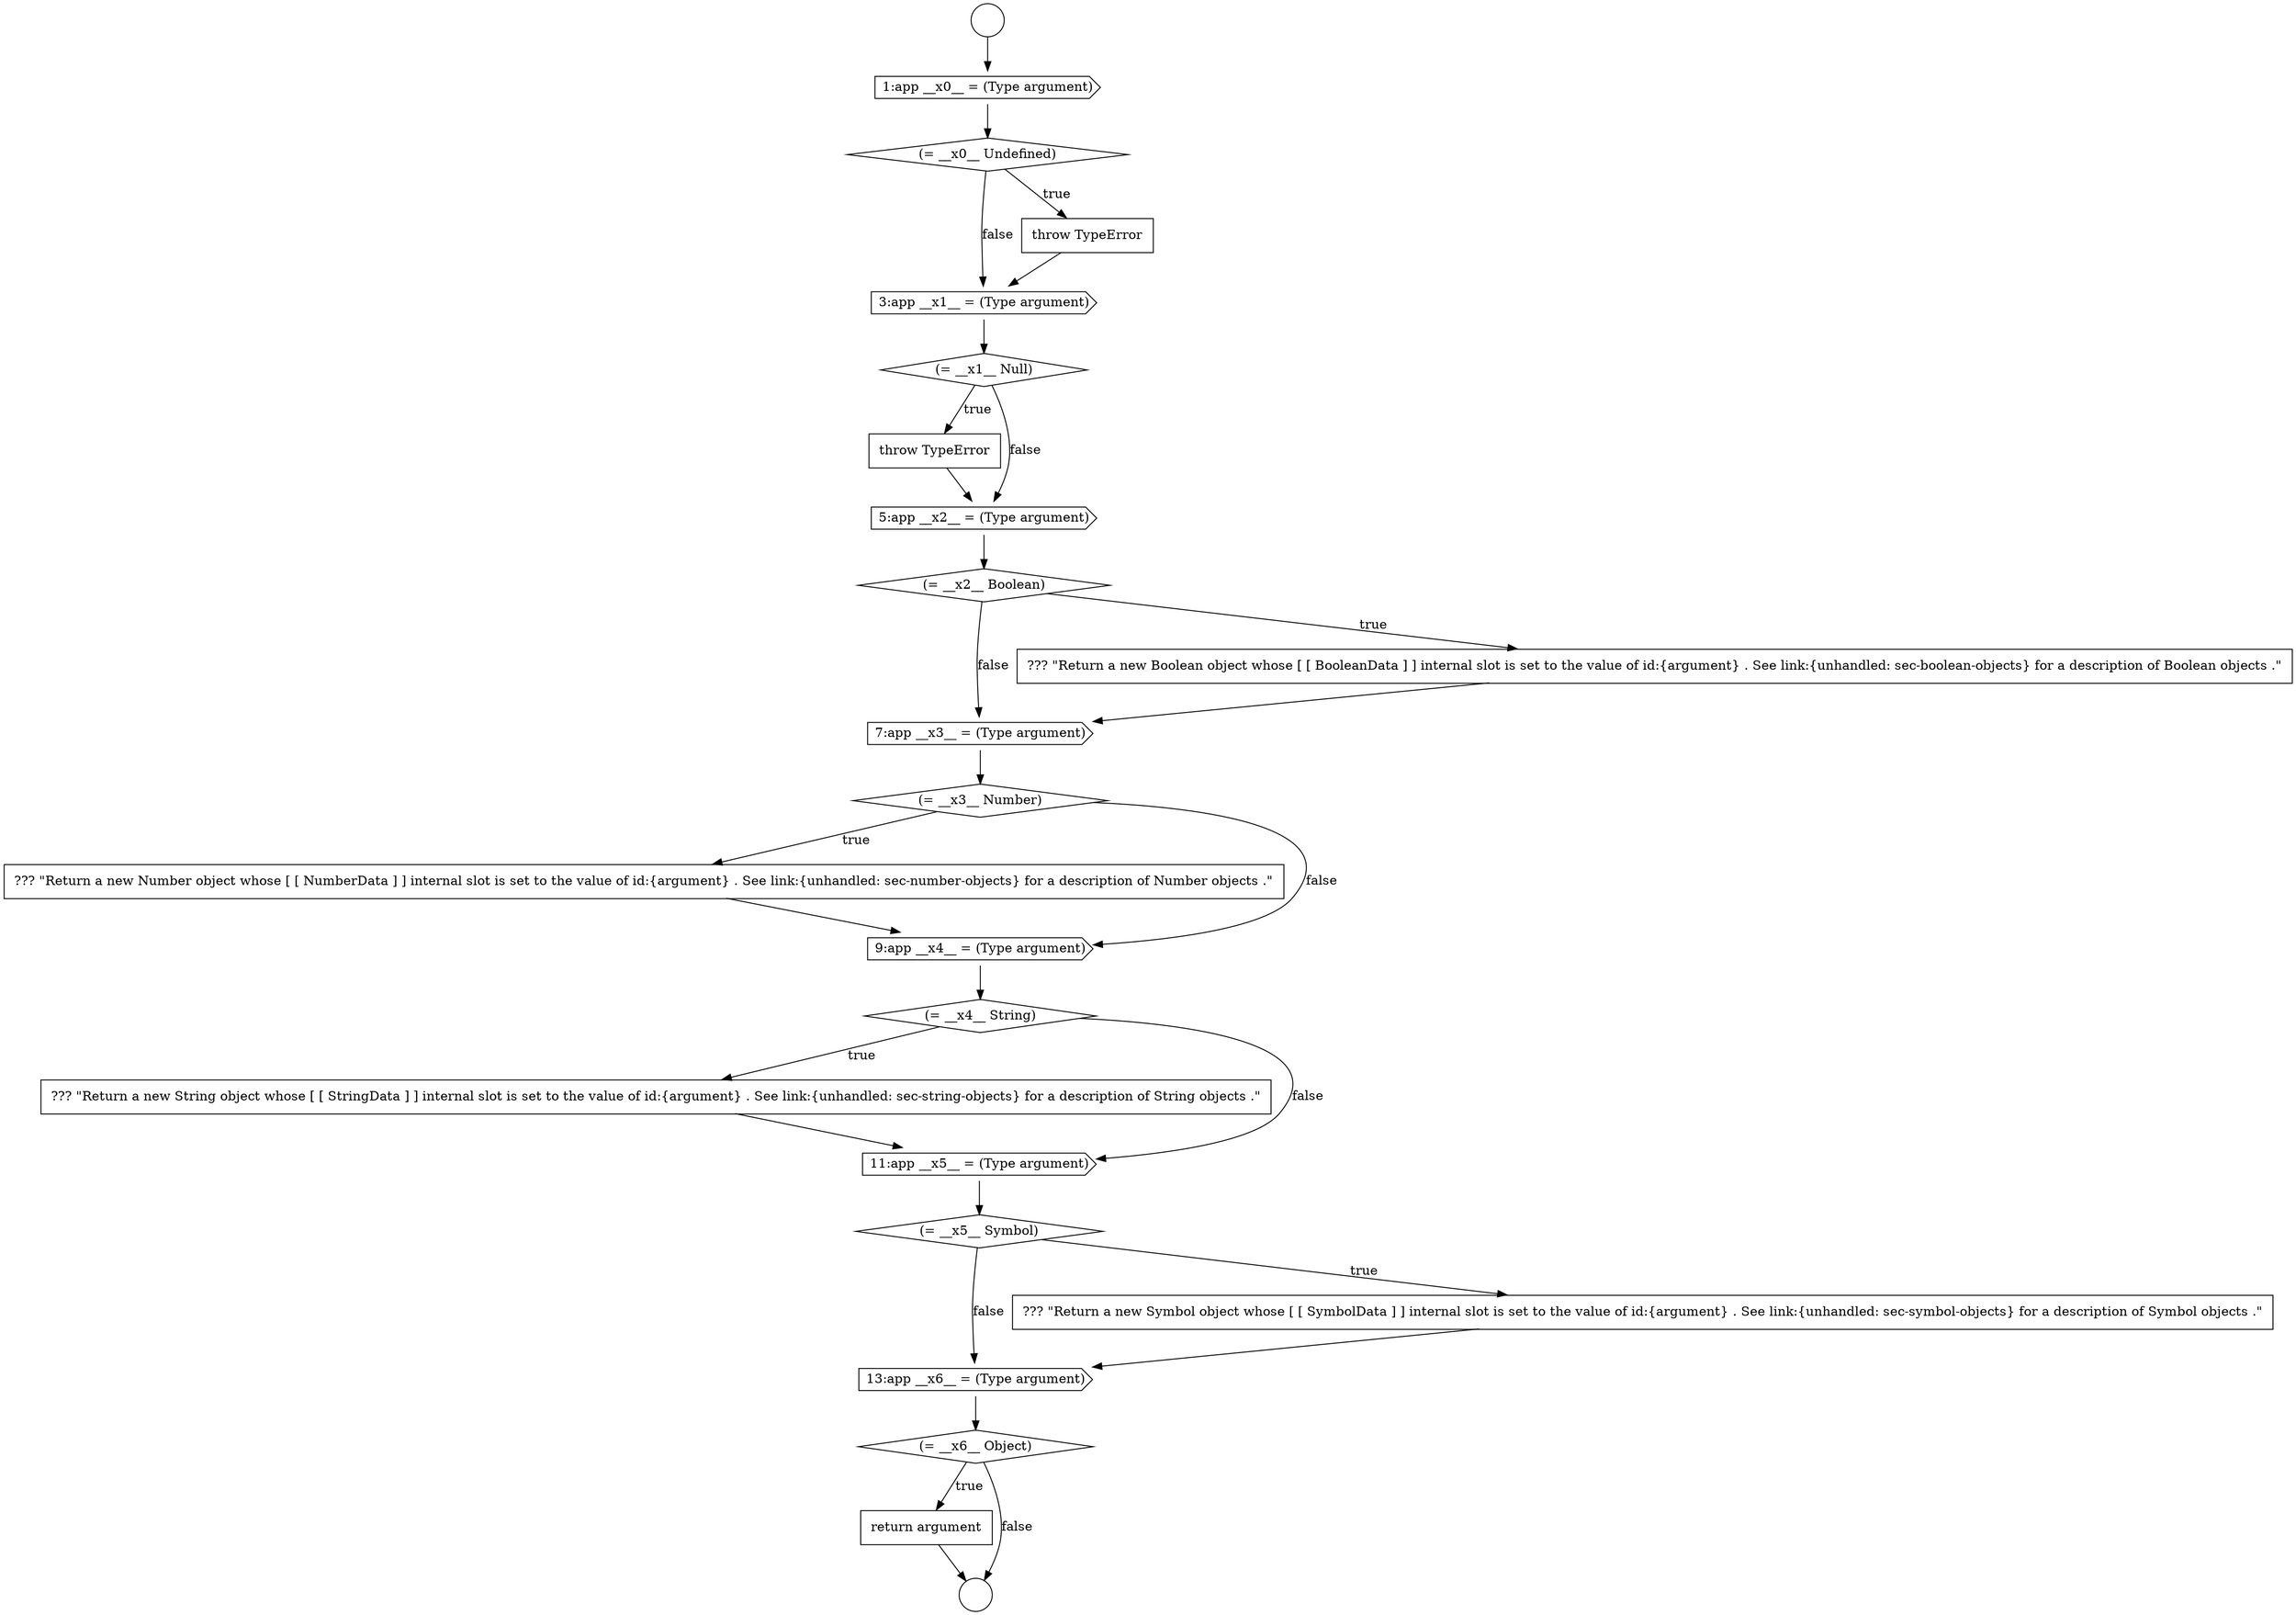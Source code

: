 digraph {
  node17326 [shape=cds, label=<<font color="black">7:app __x3__ = (Type argument)</font>> color="black" fillcolor="white" style=filled]
  node17330 [shape=diamond, label=<<font color="black">(= __x4__ String)</font>> color="black" fillcolor="white" style=filled]
  node17322 [shape=none, margin=0, label=<<font color="black">
    <table border="0" cellborder="1" cellspacing="0" cellpadding="10">
      <tr><td align="left">throw TypeError</td></tr>
    </table>
  </font>> color="black" fillcolor="white" style=filled]
  node17331 [shape=none, margin=0, label=<<font color="black">
    <table border="0" cellborder="1" cellspacing="0" cellpadding="10">
      <tr><td align="left">??? &quot;Return a new String object whose [ [ StringData ] ] internal slot is set to the value of id:{argument} . See link:{unhandled: sec-string-objects} for a description of String objects .&quot;</td></tr>
    </table>
  </font>> color="black" fillcolor="white" style=filled]
  node17325 [shape=none, margin=0, label=<<font color="black">
    <table border="0" cellborder="1" cellspacing="0" cellpadding="10">
      <tr><td align="left">??? &quot;Return a new Boolean object whose [ [ BooleanData ] ] internal slot is set to the value of id:{argument} . See link:{unhandled: sec-boolean-objects} for a description of Boolean objects .&quot;</td></tr>
    </table>
  </font>> color="black" fillcolor="white" style=filled]
  node17328 [shape=none, margin=0, label=<<font color="black">
    <table border="0" cellborder="1" cellspacing="0" cellpadding="10">
      <tr><td align="left">??? &quot;Return a new Number object whose [ [ NumberData ] ] internal slot is set to the value of id:{argument} . See link:{unhandled: sec-number-objects} for a description of Number objects .&quot;</td></tr>
    </table>
  </font>> color="black" fillcolor="white" style=filled]
  node17318 [shape=diamond, label=<<font color="black">(= __x0__ Undefined)</font>> color="black" fillcolor="white" style=filled]
  node17335 [shape=cds, label=<<font color="black">13:app __x6__ = (Type argument)</font>> color="black" fillcolor="white" style=filled]
  node17321 [shape=diamond, label=<<font color="black">(= __x1__ Null)</font>> color="black" fillcolor="white" style=filled]
  node17332 [shape=cds, label=<<font color="black">11:app __x5__ = (Type argument)</font>> color="black" fillcolor="white" style=filled]
  node17337 [shape=none, margin=0, label=<<font color="black">
    <table border="0" cellborder="1" cellspacing="0" cellpadding="10">
      <tr><td align="left">return argument</td></tr>
    </table>
  </font>> color="black" fillcolor="white" style=filled]
  node17320 [shape=cds, label=<<font color="black">3:app __x1__ = (Type argument)</font>> color="black" fillcolor="white" style=filled]
  node17329 [shape=cds, label=<<font color="black">9:app __x4__ = (Type argument)</font>> color="black" fillcolor="white" style=filled]
  node17323 [shape=cds, label=<<font color="black">5:app __x2__ = (Type argument)</font>> color="black" fillcolor="white" style=filled]
  node17333 [shape=diamond, label=<<font color="black">(= __x5__ Symbol)</font>> color="black" fillcolor="white" style=filled]
  node17334 [shape=none, margin=0, label=<<font color="black">
    <table border="0" cellborder="1" cellspacing="0" cellpadding="10">
      <tr><td align="left">??? &quot;Return a new Symbol object whose [ [ SymbolData ] ] internal slot is set to the value of id:{argument} . See link:{unhandled: sec-symbol-objects} for a description of Symbol objects .&quot;</td></tr>
    </table>
  </font>> color="black" fillcolor="white" style=filled]
  node17317 [shape=cds, label=<<font color="black">1:app __x0__ = (Type argument)</font>> color="black" fillcolor="white" style=filled]
  node17336 [shape=diamond, label=<<font color="black">(= __x6__ Object)</font>> color="black" fillcolor="white" style=filled]
  node17315 [shape=circle label=" " color="black" fillcolor="white" style=filled]
  node17324 [shape=diamond, label=<<font color="black">(= __x2__ Boolean)</font>> color="black" fillcolor="white" style=filled]
  node17319 [shape=none, margin=0, label=<<font color="black">
    <table border="0" cellborder="1" cellspacing="0" cellpadding="10">
      <tr><td align="left">throw TypeError</td></tr>
    </table>
  </font>> color="black" fillcolor="white" style=filled]
  node17316 [shape=circle label=" " color="black" fillcolor="white" style=filled]
  node17327 [shape=diamond, label=<<font color="black">(= __x3__ Number)</font>> color="black" fillcolor="white" style=filled]
  node17330 -> node17331 [label=<<font color="black">true</font>> color="black"]
  node17330 -> node17332 [label=<<font color="black">false</font>> color="black"]
  node17315 -> node17317 [ color="black"]
  node17335 -> node17336 [ color="black"]
  node17332 -> node17333 [ color="black"]
  node17326 -> node17327 [ color="black"]
  node17333 -> node17334 [label=<<font color="black">true</font>> color="black"]
  node17333 -> node17335 [label=<<font color="black">false</font>> color="black"]
  node17328 -> node17329 [ color="black"]
  node17327 -> node17328 [label=<<font color="black">true</font>> color="black"]
  node17327 -> node17329 [label=<<font color="black">false</font>> color="black"]
  node17325 -> node17326 [ color="black"]
  node17317 -> node17318 [ color="black"]
  node17331 -> node17332 [ color="black"]
  node17337 -> node17316 [ color="black"]
  node17324 -> node17325 [label=<<font color="black">true</font>> color="black"]
  node17324 -> node17326 [label=<<font color="black">false</font>> color="black"]
  node17336 -> node17337 [label=<<font color="black">true</font>> color="black"]
  node17336 -> node17316 [label=<<font color="black">false</font>> color="black"]
  node17319 -> node17320 [ color="black"]
  node17329 -> node17330 [ color="black"]
  node17334 -> node17335 [ color="black"]
  node17321 -> node17322 [label=<<font color="black">true</font>> color="black"]
  node17321 -> node17323 [label=<<font color="black">false</font>> color="black"]
  node17322 -> node17323 [ color="black"]
  node17318 -> node17319 [label=<<font color="black">true</font>> color="black"]
  node17318 -> node17320 [label=<<font color="black">false</font>> color="black"]
  node17320 -> node17321 [ color="black"]
  node17323 -> node17324 [ color="black"]
}
